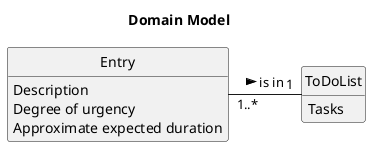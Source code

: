 @startuml

'left to right direction

title Domain Model

skinparam classAttributeIconSize 0

hide circle
hide methods


class Entry {
    Description
    Degree of urgency
    Approximate expected duration
}

class ToDoList {
    Tasks
}

Entry "1..*" - "1" ToDoList: is in >

@enduml